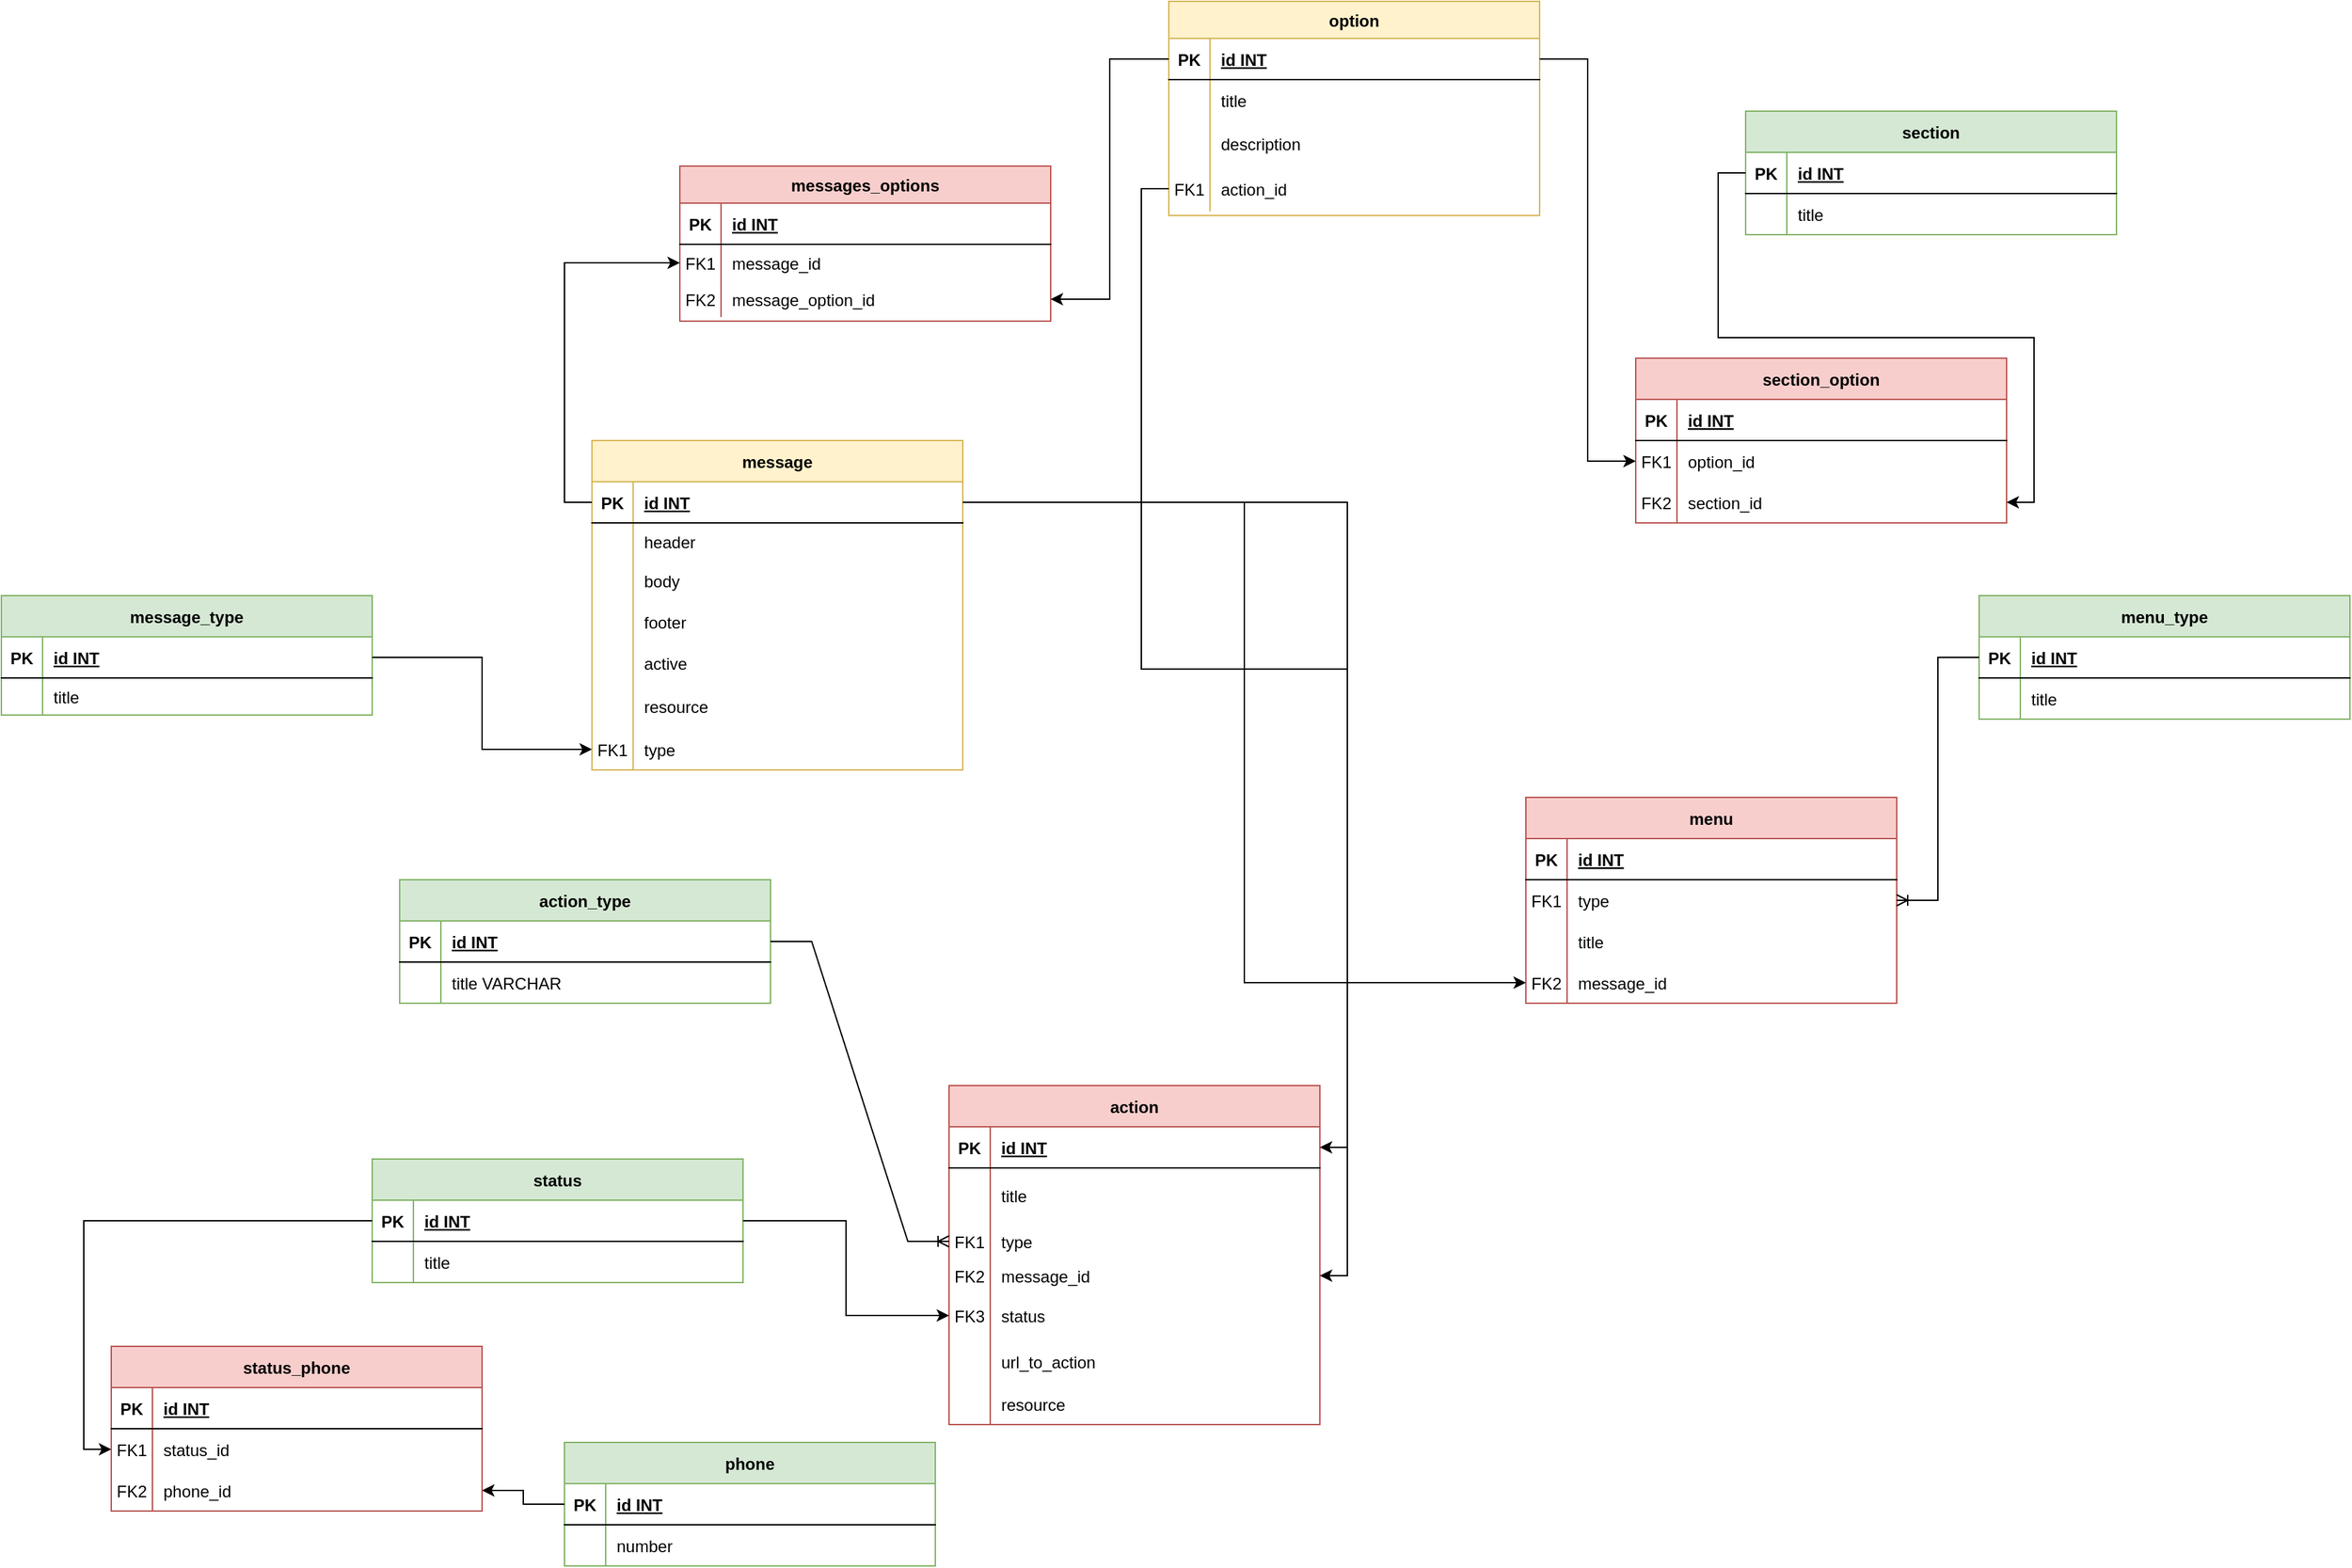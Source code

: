 <mxfile version="20.3.6" type="github">
  <diagram id="uMIDQHxMfXrwhYw21Xe-" name="Página-1">
    <mxGraphModel dx="2850" dy="2319" grid="1" gridSize="10" guides="1" tooltips="1" connect="1" arrows="1" fold="1" page="1" pageScale="1" pageWidth="827" pageHeight="1169" math="0" shadow="0">
      <root>
        <mxCell id="0" />
        <mxCell id="1" parent="0" />
        <mxCell id="DhC6puLtkou-DQWNHXh4-66" value="menu" style="shape=table;startSize=30;container=1;collapsible=1;childLayout=tableLayout;fixedRows=1;rowLines=0;fontStyle=1;align=center;resizeLast=1;fillColor=#f8cecc;strokeColor=#b85450;" parent="1" vertex="1">
          <mxGeometry x="760" y="310" width="270" height="150" as="geometry" />
        </mxCell>
        <mxCell id="DhC6puLtkou-DQWNHXh4-67" value="" style="shape=tableRow;horizontal=0;startSize=0;swimlaneHead=0;swimlaneBody=0;fillColor=none;collapsible=0;dropTarget=0;points=[[0,0.5],[1,0.5]];portConstraint=eastwest;top=0;left=0;right=0;bottom=1;" parent="DhC6puLtkou-DQWNHXh4-66" vertex="1">
          <mxGeometry y="30" width="270" height="30" as="geometry" />
        </mxCell>
        <mxCell id="DhC6puLtkou-DQWNHXh4-68" value="PK" style="shape=partialRectangle;connectable=0;fillColor=none;top=0;left=0;bottom=0;right=0;fontStyle=1;overflow=hidden;" parent="DhC6puLtkou-DQWNHXh4-67" vertex="1">
          <mxGeometry width="30" height="30" as="geometry">
            <mxRectangle width="30" height="30" as="alternateBounds" />
          </mxGeometry>
        </mxCell>
        <mxCell id="DhC6puLtkou-DQWNHXh4-69" value="id INT" style="shape=partialRectangle;connectable=0;fillColor=none;top=0;left=0;bottom=0;right=0;align=left;spacingLeft=6;fontStyle=5;overflow=hidden;" parent="DhC6puLtkou-DQWNHXh4-67" vertex="1">
          <mxGeometry x="30" width="240" height="30" as="geometry">
            <mxRectangle width="240" height="30" as="alternateBounds" />
          </mxGeometry>
        </mxCell>
        <mxCell id="DhC6puLtkou-DQWNHXh4-70" value="" style="shape=tableRow;horizontal=0;startSize=0;swimlaneHead=0;swimlaneBody=0;fillColor=none;collapsible=0;dropTarget=0;points=[[0,0.5],[1,0.5]];portConstraint=eastwest;top=0;left=0;right=0;bottom=0;" parent="DhC6puLtkou-DQWNHXh4-66" vertex="1">
          <mxGeometry y="60" width="270" height="30" as="geometry" />
        </mxCell>
        <mxCell id="DhC6puLtkou-DQWNHXh4-71" value="FK1" style="shape=partialRectangle;connectable=0;fillColor=none;top=0;left=0;bottom=0;right=0;editable=1;overflow=hidden;" parent="DhC6puLtkou-DQWNHXh4-70" vertex="1">
          <mxGeometry width="30" height="30" as="geometry">
            <mxRectangle width="30" height="30" as="alternateBounds" />
          </mxGeometry>
        </mxCell>
        <mxCell id="DhC6puLtkou-DQWNHXh4-72" value="type" style="shape=partialRectangle;connectable=0;fillColor=none;top=0;left=0;bottom=0;right=0;align=left;spacingLeft=6;overflow=hidden;" parent="DhC6puLtkou-DQWNHXh4-70" vertex="1">
          <mxGeometry x="30" width="240" height="30" as="geometry">
            <mxRectangle width="240" height="30" as="alternateBounds" />
          </mxGeometry>
        </mxCell>
        <mxCell id="DhC6puLtkou-DQWNHXh4-152" value="" style="shape=tableRow;horizontal=0;startSize=0;swimlaneHead=0;swimlaneBody=0;fillColor=none;collapsible=0;dropTarget=0;points=[[0,0.5],[1,0.5]];portConstraint=eastwest;top=0;left=0;right=0;bottom=0;" parent="DhC6puLtkou-DQWNHXh4-66" vertex="1">
          <mxGeometry y="90" width="270" height="30" as="geometry" />
        </mxCell>
        <mxCell id="DhC6puLtkou-DQWNHXh4-153" value="" style="shape=partialRectangle;connectable=0;fillColor=none;top=0;left=0;bottom=0;right=0;editable=1;overflow=hidden;" parent="DhC6puLtkou-DQWNHXh4-152" vertex="1">
          <mxGeometry width="30" height="30" as="geometry">
            <mxRectangle width="30" height="30" as="alternateBounds" />
          </mxGeometry>
        </mxCell>
        <mxCell id="DhC6puLtkou-DQWNHXh4-154" value="title" style="shape=partialRectangle;connectable=0;fillColor=none;top=0;left=0;bottom=0;right=0;align=left;spacingLeft=6;overflow=hidden;" parent="DhC6puLtkou-DQWNHXh4-152" vertex="1">
          <mxGeometry x="30" width="240" height="30" as="geometry">
            <mxRectangle width="240" height="30" as="alternateBounds" />
          </mxGeometry>
        </mxCell>
        <mxCell id="DhC6puLtkou-DQWNHXh4-102" value="" style="shape=tableRow;horizontal=0;startSize=0;swimlaneHead=0;swimlaneBody=0;fillColor=none;collapsible=0;dropTarget=0;points=[[0,0.5],[1,0.5]];portConstraint=eastwest;top=0;left=0;right=0;bottom=0;" parent="DhC6puLtkou-DQWNHXh4-66" vertex="1">
          <mxGeometry y="120" width="270" height="30" as="geometry" />
        </mxCell>
        <mxCell id="DhC6puLtkou-DQWNHXh4-103" value="FK2" style="shape=partialRectangle;connectable=0;fillColor=none;top=0;left=0;bottom=0;right=0;editable=1;overflow=hidden;" parent="DhC6puLtkou-DQWNHXh4-102" vertex="1">
          <mxGeometry width="30" height="30" as="geometry">
            <mxRectangle width="30" height="30" as="alternateBounds" />
          </mxGeometry>
        </mxCell>
        <mxCell id="DhC6puLtkou-DQWNHXh4-104" value="message_id" style="shape=partialRectangle;connectable=0;fillColor=none;top=0;left=0;bottom=0;right=0;align=left;spacingLeft=6;overflow=hidden;" parent="DhC6puLtkou-DQWNHXh4-102" vertex="1">
          <mxGeometry x="30" width="240" height="30" as="geometry">
            <mxRectangle width="240" height="30" as="alternateBounds" />
          </mxGeometry>
        </mxCell>
        <mxCell id="DhC6puLtkou-DQWNHXh4-88" value="action" style="shape=table;startSize=30;container=1;collapsible=1;childLayout=tableLayout;fixedRows=1;rowLines=0;fontStyle=1;align=center;resizeLast=1;fillColor=#f8cecc;strokeColor=#b85450;" parent="1" vertex="1">
          <mxGeometry x="340" y="520" width="270" height="247" as="geometry" />
        </mxCell>
        <mxCell id="DhC6puLtkou-DQWNHXh4-89" value="" style="shape=tableRow;horizontal=0;startSize=0;swimlaneHead=0;swimlaneBody=0;fillColor=none;collapsible=0;dropTarget=0;points=[[0,0.5],[1,0.5]];portConstraint=eastwest;top=0;left=0;right=0;bottom=1;" parent="DhC6puLtkou-DQWNHXh4-88" vertex="1">
          <mxGeometry y="30" width="270" height="30" as="geometry" />
        </mxCell>
        <mxCell id="DhC6puLtkou-DQWNHXh4-90" value="PK" style="shape=partialRectangle;connectable=0;fillColor=none;top=0;left=0;bottom=0;right=0;fontStyle=1;overflow=hidden;" parent="DhC6puLtkou-DQWNHXh4-89" vertex="1">
          <mxGeometry width="30" height="30" as="geometry">
            <mxRectangle width="30" height="30" as="alternateBounds" />
          </mxGeometry>
        </mxCell>
        <mxCell id="DhC6puLtkou-DQWNHXh4-91" value="id INT" style="shape=partialRectangle;connectable=0;fillColor=none;top=0;left=0;bottom=0;right=0;align=left;spacingLeft=6;fontStyle=5;overflow=hidden;" parent="DhC6puLtkou-DQWNHXh4-89" vertex="1">
          <mxGeometry x="30" width="240" height="30" as="geometry">
            <mxRectangle width="240" height="30" as="alternateBounds" />
          </mxGeometry>
        </mxCell>
        <mxCell id="DhC6puLtkou-DQWNHXh4-92" value="" style="shape=tableRow;horizontal=0;startSize=0;swimlaneHead=0;swimlaneBody=0;fillColor=none;collapsible=0;dropTarget=0;points=[[0,0.5],[1,0.5]];portConstraint=eastwest;top=0;left=0;right=0;bottom=0;" parent="DhC6puLtkou-DQWNHXh4-88" vertex="1">
          <mxGeometry y="60" width="270" height="40" as="geometry" />
        </mxCell>
        <mxCell id="DhC6puLtkou-DQWNHXh4-93" value="" style="shape=partialRectangle;connectable=0;fillColor=none;top=0;left=0;bottom=0;right=0;editable=1;overflow=hidden;" parent="DhC6puLtkou-DQWNHXh4-92" vertex="1">
          <mxGeometry width="30" height="40" as="geometry">
            <mxRectangle width="30" height="40" as="alternateBounds" />
          </mxGeometry>
        </mxCell>
        <mxCell id="DhC6puLtkou-DQWNHXh4-94" value="title" style="shape=partialRectangle;connectable=0;fillColor=none;top=0;left=0;bottom=0;right=0;align=left;spacingLeft=6;overflow=hidden;" parent="DhC6puLtkou-DQWNHXh4-92" vertex="1">
          <mxGeometry x="30" width="240" height="40" as="geometry">
            <mxRectangle width="240" height="40" as="alternateBounds" />
          </mxGeometry>
        </mxCell>
        <mxCell id="DhC6puLtkou-DQWNHXh4-206" value="" style="shape=tableRow;horizontal=0;startSize=0;swimlaneHead=0;swimlaneBody=0;fillColor=none;collapsible=0;dropTarget=0;points=[[0,0.5],[1,0.5]];portConstraint=eastwest;top=0;left=0;right=0;bottom=0;" parent="DhC6puLtkou-DQWNHXh4-88" vertex="1">
          <mxGeometry y="100" width="270" height="27" as="geometry" />
        </mxCell>
        <mxCell id="DhC6puLtkou-DQWNHXh4-207" value="FK1" style="shape=partialRectangle;connectable=0;fillColor=none;top=0;left=0;bottom=0;right=0;editable=1;overflow=hidden;" parent="DhC6puLtkou-DQWNHXh4-206" vertex="1">
          <mxGeometry width="30" height="27" as="geometry">
            <mxRectangle width="30" height="27" as="alternateBounds" />
          </mxGeometry>
        </mxCell>
        <mxCell id="DhC6puLtkou-DQWNHXh4-208" value="type" style="shape=partialRectangle;connectable=0;fillColor=none;top=0;left=0;bottom=0;right=0;align=left;spacingLeft=6;overflow=hidden;" parent="DhC6puLtkou-DQWNHXh4-206" vertex="1">
          <mxGeometry x="30" width="240" height="27" as="geometry">
            <mxRectangle width="240" height="27" as="alternateBounds" />
          </mxGeometry>
        </mxCell>
        <mxCell id="mA0EyTx2cdtdv2sd2F1l-45" value="" style="shape=tableRow;horizontal=0;startSize=0;swimlaneHead=0;swimlaneBody=0;fillColor=none;collapsible=0;dropTarget=0;points=[[0,0.5],[1,0.5]];portConstraint=eastwest;top=0;left=0;right=0;bottom=0;" vertex="1" parent="DhC6puLtkou-DQWNHXh4-88">
          <mxGeometry y="127" width="270" height="23" as="geometry" />
        </mxCell>
        <mxCell id="mA0EyTx2cdtdv2sd2F1l-46" value="FK2" style="shape=partialRectangle;connectable=0;fillColor=none;top=0;left=0;bottom=0;right=0;editable=1;overflow=hidden;" vertex="1" parent="mA0EyTx2cdtdv2sd2F1l-45">
          <mxGeometry width="30" height="23" as="geometry">
            <mxRectangle width="30" height="23" as="alternateBounds" />
          </mxGeometry>
        </mxCell>
        <mxCell id="mA0EyTx2cdtdv2sd2F1l-47" value="message_id" style="shape=partialRectangle;connectable=0;fillColor=none;top=0;left=0;bottom=0;right=0;align=left;spacingLeft=6;overflow=hidden;" vertex="1" parent="mA0EyTx2cdtdv2sd2F1l-45">
          <mxGeometry x="30" width="240" height="23" as="geometry">
            <mxRectangle width="240" height="23" as="alternateBounds" />
          </mxGeometry>
        </mxCell>
        <mxCell id="mA0EyTx2cdtdv2sd2F1l-48" value="" style="shape=tableRow;horizontal=0;startSize=0;swimlaneHead=0;swimlaneBody=0;fillColor=none;collapsible=0;dropTarget=0;points=[[0,0.5],[1,0.5]];portConstraint=eastwest;top=0;left=0;right=0;bottom=0;" vertex="1" parent="DhC6puLtkou-DQWNHXh4-88">
          <mxGeometry y="150" width="270" height="35" as="geometry" />
        </mxCell>
        <mxCell id="mA0EyTx2cdtdv2sd2F1l-49" value="FK3" style="shape=partialRectangle;connectable=0;fillColor=none;top=0;left=0;bottom=0;right=0;editable=1;overflow=hidden;" vertex="1" parent="mA0EyTx2cdtdv2sd2F1l-48">
          <mxGeometry width="30" height="35" as="geometry">
            <mxRectangle width="30" height="35" as="alternateBounds" />
          </mxGeometry>
        </mxCell>
        <mxCell id="mA0EyTx2cdtdv2sd2F1l-50" value="status" style="shape=partialRectangle;connectable=0;fillColor=none;top=0;left=0;bottom=0;right=0;align=left;spacingLeft=6;overflow=hidden;" vertex="1" parent="mA0EyTx2cdtdv2sd2F1l-48">
          <mxGeometry x="30" width="240" height="35" as="geometry">
            <mxRectangle width="240" height="35" as="alternateBounds" />
          </mxGeometry>
        </mxCell>
        <mxCell id="mA0EyTx2cdtdv2sd2F1l-57" value="" style="shape=tableRow;horizontal=0;startSize=0;swimlaneHead=0;swimlaneBody=0;fillColor=none;collapsible=0;dropTarget=0;points=[[0,0.5],[1,0.5]];portConstraint=eastwest;top=0;left=0;right=0;bottom=0;" vertex="1" parent="DhC6puLtkou-DQWNHXh4-88">
          <mxGeometry y="185" width="270" height="32" as="geometry" />
        </mxCell>
        <mxCell id="mA0EyTx2cdtdv2sd2F1l-58" value="" style="shape=partialRectangle;connectable=0;fillColor=none;top=0;left=0;bottom=0;right=0;editable=1;overflow=hidden;" vertex="1" parent="mA0EyTx2cdtdv2sd2F1l-57">
          <mxGeometry width="30" height="32" as="geometry">
            <mxRectangle width="30" height="32" as="alternateBounds" />
          </mxGeometry>
        </mxCell>
        <mxCell id="mA0EyTx2cdtdv2sd2F1l-59" value="url_to_action" style="shape=partialRectangle;connectable=0;fillColor=none;top=0;left=0;bottom=0;right=0;align=left;spacingLeft=6;overflow=hidden;" vertex="1" parent="mA0EyTx2cdtdv2sd2F1l-57">
          <mxGeometry x="30" width="240" height="32" as="geometry">
            <mxRectangle width="240" height="32" as="alternateBounds" />
          </mxGeometry>
        </mxCell>
        <mxCell id="mA0EyTx2cdtdv2sd2F1l-63" value="" style="shape=tableRow;horizontal=0;startSize=0;swimlaneHead=0;swimlaneBody=0;fillColor=none;collapsible=0;dropTarget=0;points=[[0,0.5],[1,0.5]];portConstraint=eastwest;top=0;left=0;right=0;bottom=0;" vertex="1" parent="DhC6puLtkou-DQWNHXh4-88">
          <mxGeometry y="217" width="270" height="30" as="geometry" />
        </mxCell>
        <mxCell id="mA0EyTx2cdtdv2sd2F1l-64" value="" style="shape=partialRectangle;connectable=0;fillColor=none;top=0;left=0;bottom=0;right=0;editable=1;overflow=hidden;" vertex="1" parent="mA0EyTx2cdtdv2sd2F1l-63">
          <mxGeometry width="30" height="30" as="geometry">
            <mxRectangle width="30" height="30" as="alternateBounds" />
          </mxGeometry>
        </mxCell>
        <mxCell id="mA0EyTx2cdtdv2sd2F1l-65" value="resource" style="shape=partialRectangle;connectable=0;fillColor=none;top=0;left=0;bottom=0;right=0;align=left;spacingLeft=6;overflow=hidden;" vertex="1" parent="mA0EyTx2cdtdv2sd2F1l-63">
          <mxGeometry x="30" width="240" height="30" as="geometry">
            <mxRectangle width="240" height="30" as="alternateBounds" />
          </mxGeometry>
        </mxCell>
        <mxCell id="DhC6puLtkou-DQWNHXh4-237" value="menu_type" style="shape=table;startSize=30;container=1;collapsible=1;childLayout=tableLayout;fixedRows=1;rowLines=0;fontStyle=1;align=center;resizeLast=1;fillColor=#d5e8d4;strokeColor=#82b366;" parent="1" vertex="1">
          <mxGeometry x="1090" y="163" width="270" height="90" as="geometry" />
        </mxCell>
        <mxCell id="DhC6puLtkou-DQWNHXh4-238" value="" style="shape=tableRow;horizontal=0;startSize=0;swimlaneHead=0;swimlaneBody=0;fillColor=none;collapsible=0;dropTarget=0;points=[[0,0.5],[1,0.5]];portConstraint=eastwest;top=0;left=0;right=0;bottom=1;" parent="DhC6puLtkou-DQWNHXh4-237" vertex="1">
          <mxGeometry y="30" width="270" height="30" as="geometry" />
        </mxCell>
        <mxCell id="DhC6puLtkou-DQWNHXh4-239" value="PK" style="shape=partialRectangle;connectable=0;fillColor=none;top=0;left=0;bottom=0;right=0;fontStyle=1;overflow=hidden;" parent="DhC6puLtkou-DQWNHXh4-238" vertex="1">
          <mxGeometry width="30" height="30" as="geometry">
            <mxRectangle width="30" height="30" as="alternateBounds" />
          </mxGeometry>
        </mxCell>
        <mxCell id="DhC6puLtkou-DQWNHXh4-240" value="id INT" style="shape=partialRectangle;connectable=0;fillColor=none;top=0;left=0;bottom=0;right=0;align=left;spacingLeft=6;fontStyle=5;overflow=hidden;" parent="DhC6puLtkou-DQWNHXh4-238" vertex="1">
          <mxGeometry x="30" width="240" height="30" as="geometry">
            <mxRectangle width="240" height="30" as="alternateBounds" />
          </mxGeometry>
        </mxCell>
        <mxCell id="DhC6puLtkou-DQWNHXh4-241" value="" style="shape=tableRow;horizontal=0;startSize=0;swimlaneHead=0;swimlaneBody=0;fillColor=none;collapsible=0;dropTarget=0;points=[[0,0.5],[1,0.5]];portConstraint=eastwest;top=0;left=0;right=0;bottom=0;" parent="DhC6puLtkou-DQWNHXh4-237" vertex="1">
          <mxGeometry y="60" width="270" height="30" as="geometry" />
        </mxCell>
        <mxCell id="DhC6puLtkou-DQWNHXh4-242" value="" style="shape=partialRectangle;connectable=0;fillColor=none;top=0;left=0;bottom=0;right=0;editable=1;overflow=hidden;" parent="DhC6puLtkou-DQWNHXh4-241" vertex="1">
          <mxGeometry width="30" height="30" as="geometry">
            <mxRectangle width="30" height="30" as="alternateBounds" />
          </mxGeometry>
        </mxCell>
        <mxCell id="DhC6puLtkou-DQWNHXh4-243" value="title" style="shape=partialRectangle;connectable=0;fillColor=none;top=0;left=0;bottom=0;right=0;align=left;spacingLeft=6;overflow=hidden;" parent="DhC6puLtkou-DQWNHXh4-241" vertex="1">
          <mxGeometry x="30" width="240" height="30" as="geometry">
            <mxRectangle width="240" height="30" as="alternateBounds" />
          </mxGeometry>
        </mxCell>
        <mxCell id="mA0EyTx2cdtdv2sd2F1l-1" value="action_type" style="shape=table;startSize=30;container=1;collapsible=1;childLayout=tableLayout;fixedRows=1;rowLines=0;fontStyle=1;align=center;resizeLast=1;fillColor=#d5e8d4;strokeColor=#82b366;" vertex="1" parent="1">
          <mxGeometry x="-60" y="370" width="270" height="90" as="geometry" />
        </mxCell>
        <mxCell id="mA0EyTx2cdtdv2sd2F1l-2" value="" style="shape=tableRow;horizontal=0;startSize=0;swimlaneHead=0;swimlaneBody=0;fillColor=none;collapsible=0;dropTarget=0;points=[[0,0.5],[1,0.5]];portConstraint=eastwest;top=0;left=0;right=0;bottom=1;" vertex="1" parent="mA0EyTx2cdtdv2sd2F1l-1">
          <mxGeometry y="30" width="270" height="30" as="geometry" />
        </mxCell>
        <mxCell id="mA0EyTx2cdtdv2sd2F1l-3" value="PK" style="shape=partialRectangle;connectable=0;fillColor=none;top=0;left=0;bottom=0;right=0;fontStyle=1;overflow=hidden;" vertex="1" parent="mA0EyTx2cdtdv2sd2F1l-2">
          <mxGeometry width="30" height="30" as="geometry">
            <mxRectangle width="30" height="30" as="alternateBounds" />
          </mxGeometry>
        </mxCell>
        <mxCell id="mA0EyTx2cdtdv2sd2F1l-4" value="id INT" style="shape=partialRectangle;connectable=0;fillColor=none;top=0;left=0;bottom=0;right=0;align=left;spacingLeft=6;fontStyle=5;overflow=hidden;" vertex="1" parent="mA0EyTx2cdtdv2sd2F1l-2">
          <mxGeometry x="30" width="240" height="30" as="geometry">
            <mxRectangle width="240" height="30" as="alternateBounds" />
          </mxGeometry>
        </mxCell>
        <mxCell id="mA0EyTx2cdtdv2sd2F1l-5" value="" style="shape=tableRow;horizontal=0;startSize=0;swimlaneHead=0;swimlaneBody=0;fillColor=none;collapsible=0;dropTarget=0;points=[[0,0.5],[1,0.5]];portConstraint=eastwest;top=0;left=0;right=0;bottom=0;" vertex="1" parent="mA0EyTx2cdtdv2sd2F1l-1">
          <mxGeometry y="60" width="270" height="30" as="geometry" />
        </mxCell>
        <mxCell id="mA0EyTx2cdtdv2sd2F1l-6" value="" style="shape=partialRectangle;connectable=0;fillColor=none;top=0;left=0;bottom=0;right=0;editable=1;overflow=hidden;" vertex="1" parent="mA0EyTx2cdtdv2sd2F1l-5">
          <mxGeometry width="30" height="30" as="geometry">
            <mxRectangle width="30" height="30" as="alternateBounds" />
          </mxGeometry>
        </mxCell>
        <mxCell id="mA0EyTx2cdtdv2sd2F1l-7" value="title VARCHAR" style="shape=partialRectangle;connectable=0;fillColor=none;top=0;left=0;bottom=0;right=0;align=left;spacingLeft=6;overflow=hidden;" vertex="1" parent="mA0EyTx2cdtdv2sd2F1l-5">
          <mxGeometry x="30" width="240" height="30" as="geometry">
            <mxRectangle width="240" height="30" as="alternateBounds" />
          </mxGeometry>
        </mxCell>
        <mxCell id="mA0EyTx2cdtdv2sd2F1l-22" value="" style="edgeStyle=entityRelationEdgeStyle;fontSize=12;html=1;endArrow=ERoneToMany;rounded=0;exitX=0;exitY=0.5;exitDx=0;exitDy=0;" edge="1" parent="1" source="DhC6puLtkou-DQWNHXh4-238" target="DhC6puLtkou-DQWNHXh4-70">
          <mxGeometry width="100" height="100" relative="1" as="geometry">
            <mxPoint x="360" y="190" as="sourcePoint" />
            <mxPoint x="460" y="90" as="targetPoint" />
          </mxGeometry>
        </mxCell>
        <mxCell id="mA0EyTx2cdtdv2sd2F1l-30" value="" style="edgeStyle=entityRelationEdgeStyle;fontSize=12;html=1;endArrow=ERoneToMany;rounded=0;exitX=1;exitY=0.5;exitDx=0;exitDy=0;" edge="1" parent="1" source="mA0EyTx2cdtdv2sd2F1l-2" target="DhC6puLtkou-DQWNHXh4-206">
          <mxGeometry width="100" height="100" relative="1" as="geometry">
            <mxPoint x="140" y="10" as="sourcePoint" />
            <mxPoint x="-39" y="140" as="targetPoint" />
          </mxGeometry>
        </mxCell>
        <mxCell id="mA0EyTx2cdtdv2sd2F1l-66" value="status" style="shape=table;startSize=30;container=1;collapsible=1;childLayout=tableLayout;fixedRows=1;rowLines=0;fontStyle=1;align=center;resizeLast=1;fillColor=#d5e8d4;strokeColor=#82b366;" vertex="1" parent="1">
          <mxGeometry x="-80" y="573.5" width="270" height="90" as="geometry" />
        </mxCell>
        <mxCell id="mA0EyTx2cdtdv2sd2F1l-67" value="" style="shape=tableRow;horizontal=0;startSize=0;swimlaneHead=0;swimlaneBody=0;fillColor=none;collapsible=0;dropTarget=0;points=[[0,0.5],[1,0.5]];portConstraint=eastwest;top=0;left=0;right=0;bottom=1;" vertex="1" parent="mA0EyTx2cdtdv2sd2F1l-66">
          <mxGeometry y="30" width="270" height="30" as="geometry" />
        </mxCell>
        <mxCell id="mA0EyTx2cdtdv2sd2F1l-68" value="PK" style="shape=partialRectangle;connectable=0;fillColor=none;top=0;left=0;bottom=0;right=0;fontStyle=1;overflow=hidden;" vertex="1" parent="mA0EyTx2cdtdv2sd2F1l-67">
          <mxGeometry width="30" height="30" as="geometry">
            <mxRectangle width="30" height="30" as="alternateBounds" />
          </mxGeometry>
        </mxCell>
        <mxCell id="mA0EyTx2cdtdv2sd2F1l-69" value="id INT" style="shape=partialRectangle;connectable=0;fillColor=none;top=0;left=0;bottom=0;right=0;align=left;spacingLeft=6;fontStyle=5;overflow=hidden;" vertex="1" parent="mA0EyTx2cdtdv2sd2F1l-67">
          <mxGeometry x="30" width="240" height="30" as="geometry">
            <mxRectangle width="240" height="30" as="alternateBounds" />
          </mxGeometry>
        </mxCell>
        <mxCell id="mA0EyTx2cdtdv2sd2F1l-76" value="" style="shape=tableRow;horizontal=0;startSize=0;swimlaneHead=0;swimlaneBody=0;fillColor=none;collapsible=0;dropTarget=0;points=[[0,0.5],[1,0.5]];portConstraint=eastwest;top=0;left=0;right=0;bottom=0;" vertex="1" parent="mA0EyTx2cdtdv2sd2F1l-66">
          <mxGeometry y="60" width="270" height="30" as="geometry" />
        </mxCell>
        <mxCell id="mA0EyTx2cdtdv2sd2F1l-77" value="" style="shape=partialRectangle;connectable=0;fillColor=none;top=0;left=0;bottom=0;right=0;editable=1;overflow=hidden;" vertex="1" parent="mA0EyTx2cdtdv2sd2F1l-76">
          <mxGeometry width="30" height="30" as="geometry">
            <mxRectangle width="30" height="30" as="alternateBounds" />
          </mxGeometry>
        </mxCell>
        <mxCell id="mA0EyTx2cdtdv2sd2F1l-78" value="title" style="shape=partialRectangle;connectable=0;fillColor=none;top=0;left=0;bottom=0;right=0;align=left;spacingLeft=6;overflow=hidden;" vertex="1" parent="mA0EyTx2cdtdv2sd2F1l-76">
          <mxGeometry x="30" width="240" height="30" as="geometry">
            <mxRectangle width="240" height="30" as="alternateBounds" />
          </mxGeometry>
        </mxCell>
        <mxCell id="mA0EyTx2cdtdv2sd2F1l-85" value="phone" style="shape=table;startSize=30;container=1;collapsible=1;childLayout=tableLayout;fixedRows=1;rowLines=0;fontStyle=1;align=center;resizeLast=1;fillColor=#d5e8d4;strokeColor=#82b366;" vertex="1" parent="1">
          <mxGeometry x="60" y="780" width="270" height="90" as="geometry" />
        </mxCell>
        <mxCell id="mA0EyTx2cdtdv2sd2F1l-86" value="" style="shape=tableRow;horizontal=0;startSize=0;swimlaneHead=0;swimlaneBody=0;fillColor=none;collapsible=0;dropTarget=0;points=[[0,0.5],[1,0.5]];portConstraint=eastwest;top=0;left=0;right=0;bottom=1;" vertex="1" parent="mA0EyTx2cdtdv2sd2F1l-85">
          <mxGeometry y="30" width="270" height="30" as="geometry" />
        </mxCell>
        <mxCell id="mA0EyTx2cdtdv2sd2F1l-87" value="PK" style="shape=partialRectangle;connectable=0;fillColor=none;top=0;left=0;bottom=0;right=0;fontStyle=1;overflow=hidden;" vertex="1" parent="mA0EyTx2cdtdv2sd2F1l-86">
          <mxGeometry width="30" height="30" as="geometry">
            <mxRectangle width="30" height="30" as="alternateBounds" />
          </mxGeometry>
        </mxCell>
        <mxCell id="mA0EyTx2cdtdv2sd2F1l-88" value="id INT" style="shape=partialRectangle;connectable=0;fillColor=none;top=0;left=0;bottom=0;right=0;align=left;spacingLeft=6;fontStyle=5;overflow=hidden;" vertex="1" parent="mA0EyTx2cdtdv2sd2F1l-86">
          <mxGeometry x="30" width="240" height="30" as="geometry">
            <mxRectangle width="240" height="30" as="alternateBounds" />
          </mxGeometry>
        </mxCell>
        <mxCell id="mA0EyTx2cdtdv2sd2F1l-89" value="" style="shape=tableRow;horizontal=0;startSize=0;swimlaneHead=0;swimlaneBody=0;fillColor=none;collapsible=0;dropTarget=0;points=[[0,0.5],[1,0.5]];portConstraint=eastwest;top=0;left=0;right=0;bottom=0;" vertex="1" parent="mA0EyTx2cdtdv2sd2F1l-85">
          <mxGeometry y="60" width="270" height="30" as="geometry" />
        </mxCell>
        <mxCell id="mA0EyTx2cdtdv2sd2F1l-90" value="" style="shape=partialRectangle;connectable=0;fillColor=none;top=0;left=0;bottom=0;right=0;editable=1;overflow=hidden;" vertex="1" parent="mA0EyTx2cdtdv2sd2F1l-89">
          <mxGeometry width="30" height="30" as="geometry">
            <mxRectangle width="30" height="30" as="alternateBounds" />
          </mxGeometry>
        </mxCell>
        <mxCell id="mA0EyTx2cdtdv2sd2F1l-91" value="number" style="shape=partialRectangle;connectable=0;fillColor=none;top=0;left=0;bottom=0;right=0;align=left;spacingLeft=6;overflow=hidden;" vertex="1" parent="mA0EyTx2cdtdv2sd2F1l-89">
          <mxGeometry x="30" width="240" height="30" as="geometry">
            <mxRectangle width="240" height="30" as="alternateBounds" />
          </mxGeometry>
        </mxCell>
        <mxCell id="mA0EyTx2cdtdv2sd2F1l-93" style="edgeStyle=orthogonalEdgeStyle;rounded=0;orthogonalLoop=1;jettySize=auto;html=1;exitX=1;exitY=0.5;exitDx=0;exitDy=0;entryX=0;entryY=0.5;entryDx=0;entryDy=0;" edge="1" parent="1" source="mA0EyTx2cdtdv2sd2F1l-67" target="mA0EyTx2cdtdv2sd2F1l-48">
          <mxGeometry relative="1" as="geometry" />
        </mxCell>
        <mxCell id="mA0EyTx2cdtdv2sd2F1l-94" value="status_phone" style="shape=table;startSize=30;container=1;collapsible=1;childLayout=tableLayout;fixedRows=1;rowLines=0;fontStyle=1;align=center;resizeLast=1;fillColor=#f8cecc;strokeColor=#b85450;" vertex="1" parent="1">
          <mxGeometry x="-270" y="710" width="270" height="120" as="geometry" />
        </mxCell>
        <mxCell id="mA0EyTx2cdtdv2sd2F1l-95" value="" style="shape=tableRow;horizontal=0;startSize=0;swimlaneHead=0;swimlaneBody=0;fillColor=none;collapsible=0;dropTarget=0;points=[[0,0.5],[1,0.5]];portConstraint=eastwest;top=0;left=0;right=0;bottom=1;" vertex="1" parent="mA0EyTx2cdtdv2sd2F1l-94">
          <mxGeometry y="30" width="270" height="30" as="geometry" />
        </mxCell>
        <mxCell id="mA0EyTx2cdtdv2sd2F1l-96" value="PK" style="shape=partialRectangle;connectable=0;fillColor=none;top=0;left=0;bottom=0;right=0;fontStyle=1;overflow=hidden;" vertex="1" parent="mA0EyTx2cdtdv2sd2F1l-95">
          <mxGeometry width="30" height="30" as="geometry">
            <mxRectangle width="30" height="30" as="alternateBounds" />
          </mxGeometry>
        </mxCell>
        <mxCell id="mA0EyTx2cdtdv2sd2F1l-97" value="id INT" style="shape=partialRectangle;connectable=0;fillColor=none;top=0;left=0;bottom=0;right=0;align=left;spacingLeft=6;fontStyle=5;overflow=hidden;" vertex="1" parent="mA0EyTx2cdtdv2sd2F1l-95">
          <mxGeometry x="30" width="240" height="30" as="geometry">
            <mxRectangle width="240" height="30" as="alternateBounds" />
          </mxGeometry>
        </mxCell>
        <mxCell id="mA0EyTx2cdtdv2sd2F1l-98" value="" style="shape=tableRow;horizontal=0;startSize=0;swimlaneHead=0;swimlaneBody=0;fillColor=none;collapsible=0;dropTarget=0;points=[[0,0.5],[1,0.5]];portConstraint=eastwest;top=0;left=0;right=0;bottom=0;" vertex="1" parent="mA0EyTx2cdtdv2sd2F1l-94">
          <mxGeometry y="60" width="270" height="30" as="geometry" />
        </mxCell>
        <mxCell id="mA0EyTx2cdtdv2sd2F1l-99" value="FK1" style="shape=partialRectangle;connectable=0;fillColor=none;top=0;left=0;bottom=0;right=0;editable=1;overflow=hidden;" vertex="1" parent="mA0EyTx2cdtdv2sd2F1l-98">
          <mxGeometry width="30" height="30" as="geometry">
            <mxRectangle width="30" height="30" as="alternateBounds" />
          </mxGeometry>
        </mxCell>
        <mxCell id="mA0EyTx2cdtdv2sd2F1l-100" value="status_id" style="shape=partialRectangle;connectable=0;fillColor=none;top=0;left=0;bottom=0;right=0;align=left;spacingLeft=6;overflow=hidden;" vertex="1" parent="mA0EyTx2cdtdv2sd2F1l-98">
          <mxGeometry x="30" width="240" height="30" as="geometry">
            <mxRectangle width="240" height="30" as="alternateBounds" />
          </mxGeometry>
        </mxCell>
        <mxCell id="mA0EyTx2cdtdv2sd2F1l-101" value="" style="shape=tableRow;horizontal=0;startSize=0;swimlaneHead=0;swimlaneBody=0;fillColor=none;collapsible=0;dropTarget=0;points=[[0,0.5],[1,0.5]];portConstraint=eastwest;top=0;left=0;right=0;bottom=0;" vertex="1" parent="mA0EyTx2cdtdv2sd2F1l-94">
          <mxGeometry y="90" width="270" height="30" as="geometry" />
        </mxCell>
        <mxCell id="mA0EyTx2cdtdv2sd2F1l-102" value="FK2" style="shape=partialRectangle;connectable=0;fillColor=none;top=0;left=0;bottom=0;right=0;editable=1;overflow=hidden;" vertex="1" parent="mA0EyTx2cdtdv2sd2F1l-101">
          <mxGeometry width="30" height="30" as="geometry">
            <mxRectangle width="30" height="30" as="alternateBounds" />
          </mxGeometry>
        </mxCell>
        <mxCell id="mA0EyTx2cdtdv2sd2F1l-103" value="phone_id" style="shape=partialRectangle;connectable=0;fillColor=none;top=0;left=0;bottom=0;right=0;align=left;spacingLeft=6;overflow=hidden;" vertex="1" parent="mA0EyTx2cdtdv2sd2F1l-101">
          <mxGeometry x="30" width="240" height="30" as="geometry">
            <mxRectangle width="240" height="30" as="alternateBounds" />
          </mxGeometry>
        </mxCell>
        <mxCell id="mA0EyTx2cdtdv2sd2F1l-104" style="edgeStyle=orthogonalEdgeStyle;rounded=0;orthogonalLoop=1;jettySize=auto;html=1;entryX=0;entryY=0.5;entryDx=0;entryDy=0;" edge="1" parent="1" source="mA0EyTx2cdtdv2sd2F1l-67" target="mA0EyTx2cdtdv2sd2F1l-98">
          <mxGeometry relative="1" as="geometry" />
        </mxCell>
        <mxCell id="mA0EyTx2cdtdv2sd2F1l-105" style="edgeStyle=orthogonalEdgeStyle;rounded=0;orthogonalLoop=1;jettySize=auto;html=1;exitX=0;exitY=0.5;exitDx=0;exitDy=0;entryX=1;entryY=0.5;entryDx=0;entryDy=0;" edge="1" parent="1" source="mA0EyTx2cdtdv2sd2F1l-86" target="mA0EyTx2cdtdv2sd2F1l-101">
          <mxGeometry relative="1" as="geometry" />
        </mxCell>
        <mxCell id="mA0EyTx2cdtdv2sd2F1l-107" value="message" style="shape=table;startSize=30;container=1;collapsible=1;childLayout=tableLayout;fixedRows=1;rowLines=0;fontStyle=1;align=center;resizeLast=1;fillColor=#fff2cc;strokeColor=#d6b656;" vertex="1" parent="1">
          <mxGeometry x="80" y="50" width="270" height="240" as="geometry" />
        </mxCell>
        <mxCell id="mA0EyTx2cdtdv2sd2F1l-108" value="" style="shape=tableRow;horizontal=0;startSize=0;swimlaneHead=0;swimlaneBody=0;fillColor=none;collapsible=0;dropTarget=0;points=[[0,0.5],[1,0.5]];portConstraint=eastwest;top=0;left=0;right=0;bottom=1;" vertex="1" parent="mA0EyTx2cdtdv2sd2F1l-107">
          <mxGeometry y="30" width="270" height="30" as="geometry" />
        </mxCell>
        <mxCell id="mA0EyTx2cdtdv2sd2F1l-109" value="PK" style="shape=partialRectangle;connectable=0;fillColor=none;top=0;left=0;bottom=0;right=0;fontStyle=1;overflow=hidden;" vertex="1" parent="mA0EyTx2cdtdv2sd2F1l-108">
          <mxGeometry width="30" height="30" as="geometry">
            <mxRectangle width="30" height="30" as="alternateBounds" />
          </mxGeometry>
        </mxCell>
        <mxCell id="mA0EyTx2cdtdv2sd2F1l-110" value="id INT" style="shape=partialRectangle;connectable=0;fillColor=none;top=0;left=0;bottom=0;right=0;align=left;spacingLeft=6;fontStyle=5;overflow=hidden;" vertex="1" parent="mA0EyTx2cdtdv2sd2F1l-108">
          <mxGeometry x="30" width="240" height="30" as="geometry">
            <mxRectangle width="240" height="30" as="alternateBounds" />
          </mxGeometry>
        </mxCell>
        <mxCell id="mA0EyTx2cdtdv2sd2F1l-111" value="" style="shape=tableRow;horizontal=0;startSize=0;swimlaneHead=0;swimlaneBody=0;fillColor=none;collapsible=0;dropTarget=0;points=[[0,0.5],[1,0.5]];portConstraint=eastwest;top=0;left=0;right=0;bottom=0;" vertex="1" parent="mA0EyTx2cdtdv2sd2F1l-107">
          <mxGeometry y="60" width="270" height="27" as="geometry" />
        </mxCell>
        <mxCell id="mA0EyTx2cdtdv2sd2F1l-112" value="" style="shape=partialRectangle;connectable=0;fillColor=none;top=0;left=0;bottom=0;right=0;editable=1;overflow=hidden;" vertex="1" parent="mA0EyTx2cdtdv2sd2F1l-111">
          <mxGeometry width="30" height="27" as="geometry">
            <mxRectangle width="30" height="27" as="alternateBounds" />
          </mxGeometry>
        </mxCell>
        <mxCell id="mA0EyTx2cdtdv2sd2F1l-113" value="header" style="shape=partialRectangle;connectable=0;fillColor=none;top=0;left=0;bottom=0;right=0;align=left;spacingLeft=6;overflow=hidden;" vertex="1" parent="mA0EyTx2cdtdv2sd2F1l-111">
          <mxGeometry x="30" width="240" height="27" as="geometry">
            <mxRectangle width="240" height="27" as="alternateBounds" />
          </mxGeometry>
        </mxCell>
        <mxCell id="mA0EyTx2cdtdv2sd2F1l-114" value="" style="shape=tableRow;horizontal=0;startSize=0;swimlaneHead=0;swimlaneBody=0;fillColor=none;collapsible=0;dropTarget=0;points=[[0,0.5],[1,0.5]];portConstraint=eastwest;top=0;left=0;right=0;bottom=0;" vertex="1" parent="mA0EyTx2cdtdv2sd2F1l-107">
          <mxGeometry y="87" width="270" height="30" as="geometry" />
        </mxCell>
        <mxCell id="mA0EyTx2cdtdv2sd2F1l-115" value="" style="shape=partialRectangle;connectable=0;fillColor=none;top=0;left=0;bottom=0;right=0;editable=1;overflow=hidden;" vertex="1" parent="mA0EyTx2cdtdv2sd2F1l-114">
          <mxGeometry width="30" height="30" as="geometry">
            <mxRectangle width="30" height="30" as="alternateBounds" />
          </mxGeometry>
        </mxCell>
        <mxCell id="mA0EyTx2cdtdv2sd2F1l-116" value="body" style="shape=partialRectangle;connectable=0;fillColor=none;top=0;left=0;bottom=0;right=0;align=left;spacingLeft=6;overflow=hidden;" vertex="1" parent="mA0EyTx2cdtdv2sd2F1l-114">
          <mxGeometry x="30" width="240" height="30" as="geometry">
            <mxRectangle width="240" height="30" as="alternateBounds" />
          </mxGeometry>
        </mxCell>
        <mxCell id="mA0EyTx2cdtdv2sd2F1l-117" value="" style="shape=tableRow;horizontal=0;startSize=0;swimlaneHead=0;swimlaneBody=0;fillColor=none;collapsible=0;dropTarget=0;points=[[0,0.5],[1,0.5]];portConstraint=eastwest;top=0;left=0;right=0;bottom=0;" vertex="1" parent="mA0EyTx2cdtdv2sd2F1l-107">
          <mxGeometry y="117" width="270" height="30" as="geometry" />
        </mxCell>
        <mxCell id="mA0EyTx2cdtdv2sd2F1l-118" value="" style="shape=partialRectangle;connectable=0;fillColor=none;top=0;left=0;bottom=0;right=0;editable=1;overflow=hidden;" vertex="1" parent="mA0EyTx2cdtdv2sd2F1l-117">
          <mxGeometry width="30" height="30" as="geometry">
            <mxRectangle width="30" height="30" as="alternateBounds" />
          </mxGeometry>
        </mxCell>
        <mxCell id="mA0EyTx2cdtdv2sd2F1l-119" value="footer" style="shape=partialRectangle;connectable=0;fillColor=none;top=0;left=0;bottom=0;right=0;align=left;spacingLeft=6;overflow=hidden;" vertex="1" parent="mA0EyTx2cdtdv2sd2F1l-117">
          <mxGeometry x="30" width="240" height="30" as="geometry">
            <mxRectangle width="240" height="30" as="alternateBounds" />
          </mxGeometry>
        </mxCell>
        <mxCell id="mA0EyTx2cdtdv2sd2F1l-120" value="" style="shape=tableRow;horizontal=0;startSize=0;swimlaneHead=0;swimlaneBody=0;fillColor=none;collapsible=0;dropTarget=0;points=[[0,0.5],[1,0.5]];portConstraint=eastwest;top=0;left=0;right=0;bottom=0;" vertex="1" parent="mA0EyTx2cdtdv2sd2F1l-107">
          <mxGeometry y="147" width="270" height="30" as="geometry" />
        </mxCell>
        <mxCell id="mA0EyTx2cdtdv2sd2F1l-121" value="" style="shape=partialRectangle;connectable=0;fillColor=none;top=0;left=0;bottom=0;right=0;editable=1;overflow=hidden;" vertex="1" parent="mA0EyTx2cdtdv2sd2F1l-120">
          <mxGeometry width="30" height="30" as="geometry">
            <mxRectangle width="30" height="30" as="alternateBounds" />
          </mxGeometry>
        </mxCell>
        <mxCell id="mA0EyTx2cdtdv2sd2F1l-122" value="active" style="shape=partialRectangle;connectable=0;fillColor=none;top=0;left=0;bottom=0;right=0;align=left;spacingLeft=6;overflow=hidden;" vertex="1" parent="mA0EyTx2cdtdv2sd2F1l-120">
          <mxGeometry x="30" width="240" height="30" as="geometry">
            <mxRectangle width="240" height="30" as="alternateBounds" />
          </mxGeometry>
        </mxCell>
        <mxCell id="mA0EyTx2cdtdv2sd2F1l-123" value="" style="shape=tableRow;horizontal=0;startSize=0;swimlaneHead=0;swimlaneBody=0;fillColor=none;collapsible=0;dropTarget=0;points=[[0,0.5],[1,0.5]];portConstraint=eastwest;top=0;left=0;right=0;bottom=0;" vertex="1" parent="mA0EyTx2cdtdv2sd2F1l-107">
          <mxGeometry y="177" width="270" height="33" as="geometry" />
        </mxCell>
        <mxCell id="mA0EyTx2cdtdv2sd2F1l-124" value="" style="shape=partialRectangle;connectable=0;fillColor=none;top=0;left=0;bottom=0;right=0;editable=1;overflow=hidden;" vertex="1" parent="mA0EyTx2cdtdv2sd2F1l-123">
          <mxGeometry width="30" height="33" as="geometry">
            <mxRectangle width="30" height="33" as="alternateBounds" />
          </mxGeometry>
        </mxCell>
        <mxCell id="mA0EyTx2cdtdv2sd2F1l-125" value="resource" style="shape=partialRectangle;connectable=0;fillColor=none;top=0;left=0;bottom=0;right=0;align=left;spacingLeft=6;overflow=hidden;" vertex="1" parent="mA0EyTx2cdtdv2sd2F1l-123">
          <mxGeometry x="30" width="240" height="33" as="geometry">
            <mxRectangle width="240" height="33" as="alternateBounds" />
          </mxGeometry>
        </mxCell>
        <mxCell id="mA0EyTx2cdtdv2sd2F1l-146" value="" style="shape=tableRow;horizontal=0;startSize=0;swimlaneHead=0;swimlaneBody=0;fillColor=none;collapsible=0;dropTarget=0;points=[[0,0.5],[1,0.5]];portConstraint=eastwest;top=0;left=0;right=0;bottom=0;" vertex="1" parent="mA0EyTx2cdtdv2sd2F1l-107">
          <mxGeometry y="210" width="270" height="30" as="geometry" />
        </mxCell>
        <mxCell id="mA0EyTx2cdtdv2sd2F1l-147" value="FK1" style="shape=partialRectangle;connectable=0;fillColor=none;top=0;left=0;bottom=0;right=0;editable=1;overflow=hidden;" vertex="1" parent="mA0EyTx2cdtdv2sd2F1l-146">
          <mxGeometry width="30" height="30" as="geometry">
            <mxRectangle width="30" height="30" as="alternateBounds" />
          </mxGeometry>
        </mxCell>
        <mxCell id="mA0EyTx2cdtdv2sd2F1l-148" value="type" style="shape=partialRectangle;connectable=0;fillColor=none;top=0;left=0;bottom=0;right=0;align=left;spacingLeft=6;overflow=hidden;" vertex="1" parent="mA0EyTx2cdtdv2sd2F1l-146">
          <mxGeometry x="30" width="240" height="30" as="geometry">
            <mxRectangle width="240" height="30" as="alternateBounds" />
          </mxGeometry>
        </mxCell>
        <mxCell id="mA0EyTx2cdtdv2sd2F1l-127" value="message_type" style="shape=table;startSize=30;container=1;collapsible=1;childLayout=tableLayout;fixedRows=1;rowLines=0;fontStyle=1;align=center;resizeLast=1;fillColor=#d5e8d4;strokeColor=#82b366;" vertex="1" parent="1">
          <mxGeometry x="-350" y="163" width="270" height="87" as="geometry" />
        </mxCell>
        <mxCell id="mA0EyTx2cdtdv2sd2F1l-128" value="" style="shape=tableRow;horizontal=0;startSize=0;swimlaneHead=0;swimlaneBody=0;fillColor=none;collapsible=0;dropTarget=0;points=[[0,0.5],[1,0.5]];portConstraint=eastwest;top=0;left=0;right=0;bottom=1;" vertex="1" parent="mA0EyTx2cdtdv2sd2F1l-127">
          <mxGeometry y="30" width="270" height="30" as="geometry" />
        </mxCell>
        <mxCell id="mA0EyTx2cdtdv2sd2F1l-129" value="PK" style="shape=partialRectangle;connectable=0;fillColor=none;top=0;left=0;bottom=0;right=0;fontStyle=1;overflow=hidden;" vertex="1" parent="mA0EyTx2cdtdv2sd2F1l-128">
          <mxGeometry width="30" height="30" as="geometry">
            <mxRectangle width="30" height="30" as="alternateBounds" />
          </mxGeometry>
        </mxCell>
        <mxCell id="mA0EyTx2cdtdv2sd2F1l-130" value="id INT" style="shape=partialRectangle;connectable=0;fillColor=none;top=0;left=0;bottom=0;right=0;align=left;spacingLeft=6;fontStyle=5;overflow=hidden;" vertex="1" parent="mA0EyTx2cdtdv2sd2F1l-128">
          <mxGeometry x="30" width="240" height="30" as="geometry">
            <mxRectangle width="240" height="30" as="alternateBounds" />
          </mxGeometry>
        </mxCell>
        <mxCell id="mA0EyTx2cdtdv2sd2F1l-131" value="" style="shape=tableRow;horizontal=0;startSize=0;swimlaneHead=0;swimlaneBody=0;fillColor=none;collapsible=0;dropTarget=0;points=[[0,0.5],[1,0.5]];portConstraint=eastwest;top=0;left=0;right=0;bottom=0;" vertex="1" parent="mA0EyTx2cdtdv2sd2F1l-127">
          <mxGeometry y="60" width="270" height="27" as="geometry" />
        </mxCell>
        <mxCell id="mA0EyTx2cdtdv2sd2F1l-132" value="" style="shape=partialRectangle;connectable=0;fillColor=none;top=0;left=0;bottom=0;right=0;editable=1;overflow=hidden;" vertex="1" parent="mA0EyTx2cdtdv2sd2F1l-131">
          <mxGeometry width="30" height="27" as="geometry">
            <mxRectangle width="30" height="27" as="alternateBounds" />
          </mxGeometry>
        </mxCell>
        <mxCell id="mA0EyTx2cdtdv2sd2F1l-133" value="title" style="shape=partialRectangle;connectable=0;fillColor=none;top=0;left=0;bottom=0;right=0;align=left;spacingLeft=6;overflow=hidden;" vertex="1" parent="mA0EyTx2cdtdv2sd2F1l-131">
          <mxGeometry x="30" width="240" height="27" as="geometry">
            <mxRectangle width="240" height="27" as="alternateBounds" />
          </mxGeometry>
        </mxCell>
        <mxCell id="mA0EyTx2cdtdv2sd2F1l-155" style="edgeStyle=orthogonalEdgeStyle;rounded=0;orthogonalLoop=1;jettySize=auto;html=1;exitX=1;exitY=0.5;exitDx=0;exitDy=0;entryX=0;entryY=0.5;entryDx=0;entryDy=0;" edge="1" parent="1" source="mA0EyTx2cdtdv2sd2F1l-128" target="mA0EyTx2cdtdv2sd2F1l-146">
          <mxGeometry relative="1" as="geometry" />
        </mxCell>
        <mxCell id="mA0EyTx2cdtdv2sd2F1l-156" style="edgeStyle=orthogonalEdgeStyle;rounded=0;orthogonalLoop=1;jettySize=auto;html=1;exitX=1;exitY=0.5;exitDx=0;exitDy=0;" edge="1" parent="1" source="mA0EyTx2cdtdv2sd2F1l-108" target="DhC6puLtkou-DQWNHXh4-102">
          <mxGeometry relative="1" as="geometry" />
        </mxCell>
        <mxCell id="mA0EyTx2cdtdv2sd2F1l-157" value="option" style="shape=table;startSize=27;container=1;collapsible=1;childLayout=tableLayout;fixedRows=1;rowLines=0;fontStyle=1;align=center;resizeLast=1;fillColor=#fff2cc;strokeColor=#d6b656;" vertex="1" parent="1">
          <mxGeometry x="500" y="-270" width="270" height="156" as="geometry" />
        </mxCell>
        <mxCell id="mA0EyTx2cdtdv2sd2F1l-158" value="" style="shape=tableRow;horizontal=0;startSize=0;swimlaneHead=0;swimlaneBody=0;fillColor=none;collapsible=0;dropTarget=0;points=[[0,0.5],[1,0.5]];portConstraint=eastwest;top=0;left=0;right=0;bottom=1;" vertex="1" parent="mA0EyTx2cdtdv2sd2F1l-157">
          <mxGeometry y="27" width="270" height="30" as="geometry" />
        </mxCell>
        <mxCell id="mA0EyTx2cdtdv2sd2F1l-159" value="PK" style="shape=partialRectangle;connectable=0;fillColor=none;top=0;left=0;bottom=0;right=0;fontStyle=1;overflow=hidden;" vertex="1" parent="mA0EyTx2cdtdv2sd2F1l-158">
          <mxGeometry width="30" height="30" as="geometry">
            <mxRectangle width="30" height="30" as="alternateBounds" />
          </mxGeometry>
        </mxCell>
        <mxCell id="mA0EyTx2cdtdv2sd2F1l-160" value="id INT" style="shape=partialRectangle;connectable=0;fillColor=none;top=0;left=0;bottom=0;right=0;align=left;spacingLeft=6;fontStyle=5;overflow=hidden;" vertex="1" parent="mA0EyTx2cdtdv2sd2F1l-158">
          <mxGeometry x="30" width="240" height="30" as="geometry">
            <mxRectangle width="240" height="30" as="alternateBounds" />
          </mxGeometry>
        </mxCell>
        <mxCell id="mA0EyTx2cdtdv2sd2F1l-164" value="" style="shape=tableRow;horizontal=0;startSize=0;swimlaneHead=0;swimlaneBody=0;fillColor=none;collapsible=0;dropTarget=0;points=[[0,0.5],[1,0.5]];portConstraint=eastwest;top=0;left=0;right=0;bottom=0;" vertex="1" parent="mA0EyTx2cdtdv2sd2F1l-157">
          <mxGeometry y="57" width="270" height="30" as="geometry" />
        </mxCell>
        <mxCell id="mA0EyTx2cdtdv2sd2F1l-165" value="" style="shape=partialRectangle;connectable=0;fillColor=none;top=0;left=0;bottom=0;right=0;editable=1;overflow=hidden;" vertex="1" parent="mA0EyTx2cdtdv2sd2F1l-164">
          <mxGeometry width="30" height="30" as="geometry">
            <mxRectangle width="30" height="30" as="alternateBounds" />
          </mxGeometry>
        </mxCell>
        <mxCell id="mA0EyTx2cdtdv2sd2F1l-166" value="title" style="shape=partialRectangle;connectable=0;fillColor=none;top=0;left=0;bottom=0;right=0;align=left;spacingLeft=6;overflow=hidden;" vertex="1" parent="mA0EyTx2cdtdv2sd2F1l-164">
          <mxGeometry x="30" width="240" height="30" as="geometry">
            <mxRectangle width="240" height="30" as="alternateBounds" />
          </mxGeometry>
        </mxCell>
        <mxCell id="mA0EyTx2cdtdv2sd2F1l-167" value="" style="shape=tableRow;horizontal=0;startSize=0;swimlaneHead=0;swimlaneBody=0;fillColor=none;collapsible=0;dropTarget=0;points=[[0,0.5],[1,0.5]];portConstraint=eastwest;top=0;left=0;right=0;bottom=0;" vertex="1" parent="mA0EyTx2cdtdv2sd2F1l-157">
          <mxGeometry y="87" width="270" height="33" as="geometry" />
        </mxCell>
        <mxCell id="mA0EyTx2cdtdv2sd2F1l-168" value="" style="shape=partialRectangle;connectable=0;fillColor=none;top=0;left=0;bottom=0;right=0;editable=1;overflow=hidden;" vertex="1" parent="mA0EyTx2cdtdv2sd2F1l-167">
          <mxGeometry width="30" height="33" as="geometry">
            <mxRectangle width="30" height="33" as="alternateBounds" />
          </mxGeometry>
        </mxCell>
        <mxCell id="mA0EyTx2cdtdv2sd2F1l-169" value="description" style="shape=partialRectangle;connectable=0;fillColor=none;top=0;left=0;bottom=0;right=0;align=left;spacingLeft=6;overflow=hidden;" vertex="1" parent="mA0EyTx2cdtdv2sd2F1l-167">
          <mxGeometry x="30" width="240" height="33" as="geometry">
            <mxRectangle width="240" height="33" as="alternateBounds" />
          </mxGeometry>
        </mxCell>
        <mxCell id="mA0EyTx2cdtdv2sd2F1l-211" value="" style="shape=tableRow;horizontal=0;startSize=0;swimlaneHead=0;swimlaneBody=0;fillColor=none;collapsible=0;dropTarget=0;points=[[0,0.5],[1,0.5]];portConstraint=eastwest;top=0;left=0;right=0;bottom=0;" vertex="1" parent="mA0EyTx2cdtdv2sd2F1l-157">
          <mxGeometry y="120" width="270" height="33" as="geometry" />
        </mxCell>
        <mxCell id="mA0EyTx2cdtdv2sd2F1l-212" value="FK1" style="shape=partialRectangle;connectable=0;fillColor=none;top=0;left=0;bottom=0;right=0;editable=1;overflow=hidden;" vertex="1" parent="mA0EyTx2cdtdv2sd2F1l-211">
          <mxGeometry width="30" height="33" as="geometry">
            <mxRectangle width="30" height="33" as="alternateBounds" />
          </mxGeometry>
        </mxCell>
        <mxCell id="mA0EyTx2cdtdv2sd2F1l-213" value="action_id" style="shape=partialRectangle;connectable=0;fillColor=none;top=0;left=0;bottom=0;right=0;align=left;spacingLeft=6;overflow=hidden;" vertex="1" parent="mA0EyTx2cdtdv2sd2F1l-211">
          <mxGeometry x="30" width="240" height="33" as="geometry">
            <mxRectangle width="240" height="33" as="alternateBounds" />
          </mxGeometry>
        </mxCell>
        <mxCell id="mA0EyTx2cdtdv2sd2F1l-195" value="messages_options" style="shape=table;startSize=27;container=1;collapsible=1;childLayout=tableLayout;fixedRows=1;rowLines=0;fontStyle=1;align=center;resizeLast=1;fillColor=#f8cecc;strokeColor=#b85450;" vertex="1" parent="1">
          <mxGeometry x="144" y="-150" width="270" height="113" as="geometry" />
        </mxCell>
        <mxCell id="mA0EyTx2cdtdv2sd2F1l-196" value="" style="shape=tableRow;horizontal=0;startSize=0;swimlaneHead=0;swimlaneBody=0;fillColor=none;collapsible=0;dropTarget=0;points=[[0,0.5],[1,0.5]];portConstraint=eastwest;top=0;left=0;right=0;bottom=1;" vertex="1" parent="mA0EyTx2cdtdv2sd2F1l-195">
          <mxGeometry y="27" width="270" height="30" as="geometry" />
        </mxCell>
        <mxCell id="mA0EyTx2cdtdv2sd2F1l-197" value="PK" style="shape=partialRectangle;connectable=0;fillColor=none;top=0;left=0;bottom=0;right=0;fontStyle=1;overflow=hidden;" vertex="1" parent="mA0EyTx2cdtdv2sd2F1l-196">
          <mxGeometry width="30" height="30" as="geometry">
            <mxRectangle width="30" height="30" as="alternateBounds" />
          </mxGeometry>
        </mxCell>
        <mxCell id="mA0EyTx2cdtdv2sd2F1l-198" value="id INT" style="shape=partialRectangle;connectable=0;fillColor=none;top=0;left=0;bottom=0;right=0;align=left;spacingLeft=6;fontStyle=5;overflow=hidden;" vertex="1" parent="mA0EyTx2cdtdv2sd2F1l-196">
          <mxGeometry x="30" width="240" height="30" as="geometry">
            <mxRectangle width="240" height="30" as="alternateBounds" />
          </mxGeometry>
        </mxCell>
        <mxCell id="mA0EyTx2cdtdv2sd2F1l-199" value="" style="shape=tableRow;horizontal=0;startSize=0;swimlaneHead=0;swimlaneBody=0;fillColor=none;collapsible=0;dropTarget=0;points=[[0,0.5],[1,0.5]];portConstraint=eastwest;top=0;left=0;right=0;bottom=0;" vertex="1" parent="mA0EyTx2cdtdv2sd2F1l-195">
          <mxGeometry y="57" width="270" height="27" as="geometry" />
        </mxCell>
        <mxCell id="mA0EyTx2cdtdv2sd2F1l-200" value="FK1" style="shape=partialRectangle;connectable=0;fillColor=none;top=0;left=0;bottom=0;right=0;editable=1;overflow=hidden;" vertex="1" parent="mA0EyTx2cdtdv2sd2F1l-199">
          <mxGeometry width="30" height="27" as="geometry">
            <mxRectangle width="30" height="27" as="alternateBounds" />
          </mxGeometry>
        </mxCell>
        <mxCell id="mA0EyTx2cdtdv2sd2F1l-201" value="message_id" style="shape=partialRectangle;connectable=0;fillColor=none;top=0;left=0;bottom=0;right=0;align=left;spacingLeft=6;overflow=hidden;" vertex="1" parent="mA0EyTx2cdtdv2sd2F1l-199">
          <mxGeometry x="30" width="240" height="27" as="geometry">
            <mxRectangle width="240" height="27" as="alternateBounds" />
          </mxGeometry>
        </mxCell>
        <mxCell id="mA0EyTx2cdtdv2sd2F1l-202" value="" style="shape=tableRow;horizontal=0;startSize=0;swimlaneHead=0;swimlaneBody=0;fillColor=none;collapsible=0;dropTarget=0;points=[[0,0.5],[1,0.5]];portConstraint=eastwest;top=0;left=0;right=0;bottom=0;" vertex="1" parent="mA0EyTx2cdtdv2sd2F1l-195">
          <mxGeometry y="84" width="270" height="26" as="geometry" />
        </mxCell>
        <mxCell id="mA0EyTx2cdtdv2sd2F1l-203" value="FK2" style="shape=partialRectangle;connectable=0;fillColor=none;top=0;left=0;bottom=0;right=0;editable=1;overflow=hidden;" vertex="1" parent="mA0EyTx2cdtdv2sd2F1l-202">
          <mxGeometry width="30" height="26" as="geometry">
            <mxRectangle width="30" height="26" as="alternateBounds" />
          </mxGeometry>
        </mxCell>
        <mxCell id="mA0EyTx2cdtdv2sd2F1l-204" value="message_option_id" style="shape=partialRectangle;connectable=0;fillColor=none;top=0;left=0;bottom=0;right=0;align=left;spacingLeft=6;overflow=hidden;" vertex="1" parent="mA0EyTx2cdtdv2sd2F1l-202">
          <mxGeometry x="30" width="240" height="26" as="geometry">
            <mxRectangle width="240" height="26" as="alternateBounds" />
          </mxGeometry>
        </mxCell>
        <mxCell id="mA0EyTx2cdtdv2sd2F1l-209" style="edgeStyle=orthogonalEdgeStyle;rounded=0;orthogonalLoop=1;jettySize=auto;html=1;exitX=0;exitY=0.5;exitDx=0;exitDy=0;entryX=0;entryY=0.5;entryDx=0;entryDy=0;" edge="1" parent="1" source="mA0EyTx2cdtdv2sd2F1l-108" target="mA0EyTx2cdtdv2sd2F1l-199">
          <mxGeometry relative="1" as="geometry" />
        </mxCell>
        <mxCell id="mA0EyTx2cdtdv2sd2F1l-210" style="edgeStyle=orthogonalEdgeStyle;rounded=0;orthogonalLoop=1;jettySize=auto;html=1;exitX=0;exitY=0.5;exitDx=0;exitDy=0;" edge="1" parent="1" source="mA0EyTx2cdtdv2sd2F1l-158" target="mA0EyTx2cdtdv2sd2F1l-202">
          <mxGeometry relative="1" as="geometry" />
        </mxCell>
        <mxCell id="mA0EyTx2cdtdv2sd2F1l-214" value="section" style="shape=table;startSize=30;container=1;collapsible=1;childLayout=tableLayout;fixedRows=1;rowLines=0;fontStyle=1;align=center;resizeLast=1;fillColor=#d5e8d4;strokeColor=#82b366;" vertex="1" parent="1">
          <mxGeometry x="920" y="-190" width="270" height="90" as="geometry" />
        </mxCell>
        <mxCell id="mA0EyTx2cdtdv2sd2F1l-215" value="" style="shape=tableRow;horizontal=0;startSize=0;swimlaneHead=0;swimlaneBody=0;fillColor=none;collapsible=0;dropTarget=0;points=[[0,0.5],[1,0.5]];portConstraint=eastwest;top=0;left=0;right=0;bottom=1;" vertex="1" parent="mA0EyTx2cdtdv2sd2F1l-214">
          <mxGeometry y="30" width="270" height="30" as="geometry" />
        </mxCell>
        <mxCell id="mA0EyTx2cdtdv2sd2F1l-216" value="PK" style="shape=partialRectangle;connectable=0;fillColor=none;top=0;left=0;bottom=0;right=0;fontStyle=1;overflow=hidden;" vertex="1" parent="mA0EyTx2cdtdv2sd2F1l-215">
          <mxGeometry width="30" height="30" as="geometry">
            <mxRectangle width="30" height="30" as="alternateBounds" />
          </mxGeometry>
        </mxCell>
        <mxCell id="mA0EyTx2cdtdv2sd2F1l-217" value="id INT" style="shape=partialRectangle;connectable=0;fillColor=none;top=0;left=0;bottom=0;right=0;align=left;spacingLeft=6;fontStyle=5;overflow=hidden;" vertex="1" parent="mA0EyTx2cdtdv2sd2F1l-215">
          <mxGeometry x="30" width="240" height="30" as="geometry">
            <mxRectangle width="240" height="30" as="alternateBounds" />
          </mxGeometry>
        </mxCell>
        <mxCell id="mA0EyTx2cdtdv2sd2F1l-218" value="" style="shape=tableRow;horizontal=0;startSize=0;swimlaneHead=0;swimlaneBody=0;fillColor=none;collapsible=0;dropTarget=0;points=[[0,0.5],[1,0.5]];portConstraint=eastwest;top=0;left=0;right=0;bottom=0;" vertex="1" parent="mA0EyTx2cdtdv2sd2F1l-214">
          <mxGeometry y="60" width="270" height="30" as="geometry" />
        </mxCell>
        <mxCell id="mA0EyTx2cdtdv2sd2F1l-219" value="" style="shape=partialRectangle;connectable=0;fillColor=none;top=0;left=0;bottom=0;right=0;editable=1;overflow=hidden;" vertex="1" parent="mA0EyTx2cdtdv2sd2F1l-218">
          <mxGeometry width="30" height="30" as="geometry">
            <mxRectangle width="30" height="30" as="alternateBounds" />
          </mxGeometry>
        </mxCell>
        <mxCell id="mA0EyTx2cdtdv2sd2F1l-220" value="title" style="shape=partialRectangle;connectable=0;fillColor=none;top=0;left=0;bottom=0;right=0;align=left;spacingLeft=6;overflow=hidden;" vertex="1" parent="mA0EyTx2cdtdv2sd2F1l-218">
          <mxGeometry x="30" width="240" height="30" as="geometry">
            <mxRectangle width="240" height="30" as="alternateBounds" />
          </mxGeometry>
        </mxCell>
        <mxCell id="mA0EyTx2cdtdv2sd2F1l-224" value="section_option" style="shape=table;startSize=30;container=1;collapsible=1;childLayout=tableLayout;fixedRows=1;rowLines=0;fontStyle=1;align=center;resizeLast=1;fillColor=#f8cecc;strokeColor=#b85450;" vertex="1" parent="1">
          <mxGeometry x="840" y="-10" width="270" height="120" as="geometry" />
        </mxCell>
        <mxCell id="mA0EyTx2cdtdv2sd2F1l-225" value="" style="shape=tableRow;horizontal=0;startSize=0;swimlaneHead=0;swimlaneBody=0;fillColor=none;collapsible=0;dropTarget=0;points=[[0,0.5],[1,0.5]];portConstraint=eastwest;top=0;left=0;right=0;bottom=1;" vertex="1" parent="mA0EyTx2cdtdv2sd2F1l-224">
          <mxGeometry y="30" width="270" height="30" as="geometry" />
        </mxCell>
        <mxCell id="mA0EyTx2cdtdv2sd2F1l-226" value="PK" style="shape=partialRectangle;connectable=0;fillColor=none;top=0;left=0;bottom=0;right=0;fontStyle=1;overflow=hidden;" vertex="1" parent="mA0EyTx2cdtdv2sd2F1l-225">
          <mxGeometry width="30" height="30" as="geometry">
            <mxRectangle width="30" height="30" as="alternateBounds" />
          </mxGeometry>
        </mxCell>
        <mxCell id="mA0EyTx2cdtdv2sd2F1l-227" value="id INT" style="shape=partialRectangle;connectable=0;fillColor=none;top=0;left=0;bottom=0;right=0;align=left;spacingLeft=6;fontStyle=5;overflow=hidden;" vertex="1" parent="mA0EyTx2cdtdv2sd2F1l-225">
          <mxGeometry x="30" width="240" height="30" as="geometry">
            <mxRectangle width="240" height="30" as="alternateBounds" />
          </mxGeometry>
        </mxCell>
        <mxCell id="mA0EyTx2cdtdv2sd2F1l-228" value="" style="shape=tableRow;horizontal=0;startSize=0;swimlaneHead=0;swimlaneBody=0;fillColor=none;collapsible=0;dropTarget=0;points=[[0,0.5],[1,0.5]];portConstraint=eastwest;top=0;left=0;right=0;bottom=0;" vertex="1" parent="mA0EyTx2cdtdv2sd2F1l-224">
          <mxGeometry y="60" width="270" height="30" as="geometry" />
        </mxCell>
        <mxCell id="mA0EyTx2cdtdv2sd2F1l-229" value="FK1" style="shape=partialRectangle;connectable=0;fillColor=none;top=0;left=0;bottom=0;right=0;editable=1;overflow=hidden;" vertex="1" parent="mA0EyTx2cdtdv2sd2F1l-228">
          <mxGeometry width="30" height="30" as="geometry">
            <mxRectangle width="30" height="30" as="alternateBounds" />
          </mxGeometry>
        </mxCell>
        <mxCell id="mA0EyTx2cdtdv2sd2F1l-230" value="option_id" style="shape=partialRectangle;connectable=0;fillColor=none;top=0;left=0;bottom=0;right=0;align=left;spacingLeft=6;overflow=hidden;" vertex="1" parent="mA0EyTx2cdtdv2sd2F1l-228">
          <mxGeometry x="30" width="240" height="30" as="geometry">
            <mxRectangle width="240" height="30" as="alternateBounds" />
          </mxGeometry>
        </mxCell>
        <mxCell id="mA0EyTx2cdtdv2sd2F1l-231" value="" style="shape=tableRow;horizontal=0;startSize=0;swimlaneHead=0;swimlaneBody=0;fillColor=none;collapsible=0;dropTarget=0;points=[[0,0.5],[1,0.5]];portConstraint=eastwest;top=0;left=0;right=0;bottom=0;" vertex="1" parent="mA0EyTx2cdtdv2sd2F1l-224">
          <mxGeometry y="90" width="270" height="30" as="geometry" />
        </mxCell>
        <mxCell id="mA0EyTx2cdtdv2sd2F1l-232" value="FK2" style="shape=partialRectangle;connectable=0;fillColor=none;top=0;left=0;bottom=0;right=0;editable=1;overflow=hidden;" vertex="1" parent="mA0EyTx2cdtdv2sd2F1l-231">
          <mxGeometry width="30" height="30" as="geometry">
            <mxRectangle width="30" height="30" as="alternateBounds" />
          </mxGeometry>
        </mxCell>
        <mxCell id="mA0EyTx2cdtdv2sd2F1l-233" value="section_id" style="shape=partialRectangle;connectable=0;fillColor=none;top=0;left=0;bottom=0;right=0;align=left;spacingLeft=6;overflow=hidden;" vertex="1" parent="mA0EyTx2cdtdv2sd2F1l-231">
          <mxGeometry x="30" width="240" height="30" as="geometry">
            <mxRectangle width="240" height="30" as="alternateBounds" />
          </mxGeometry>
        </mxCell>
        <mxCell id="mA0EyTx2cdtdv2sd2F1l-234" style="edgeStyle=orthogonalEdgeStyle;rounded=0;orthogonalLoop=1;jettySize=auto;html=1;entryX=0;entryY=0.5;entryDx=0;entryDy=0;" edge="1" parent="1" source="mA0EyTx2cdtdv2sd2F1l-158" target="mA0EyTx2cdtdv2sd2F1l-228">
          <mxGeometry relative="1" as="geometry" />
        </mxCell>
        <mxCell id="mA0EyTx2cdtdv2sd2F1l-235" style="edgeStyle=orthogonalEdgeStyle;rounded=0;orthogonalLoop=1;jettySize=auto;html=1;entryX=1;entryY=0.5;entryDx=0;entryDy=0;" edge="1" parent="1" source="mA0EyTx2cdtdv2sd2F1l-215" target="mA0EyTx2cdtdv2sd2F1l-231">
          <mxGeometry relative="1" as="geometry" />
        </mxCell>
        <mxCell id="mA0EyTx2cdtdv2sd2F1l-236" style="edgeStyle=orthogonalEdgeStyle;rounded=0;orthogonalLoop=1;jettySize=auto;html=1;exitX=1;exitY=0.5;exitDx=0;exitDy=0;entryX=1;entryY=0.5;entryDx=0;entryDy=0;" edge="1" parent="1" source="mA0EyTx2cdtdv2sd2F1l-108" target="mA0EyTx2cdtdv2sd2F1l-45">
          <mxGeometry relative="1" as="geometry" />
        </mxCell>
        <mxCell id="mA0EyTx2cdtdv2sd2F1l-237" style="edgeStyle=orthogonalEdgeStyle;rounded=0;orthogonalLoop=1;jettySize=auto;html=1;exitX=0;exitY=0.5;exitDx=0;exitDy=0;" edge="1" parent="1" source="mA0EyTx2cdtdv2sd2F1l-211" target="DhC6puLtkou-DQWNHXh4-89">
          <mxGeometry relative="1" as="geometry" />
        </mxCell>
      </root>
    </mxGraphModel>
  </diagram>
</mxfile>
